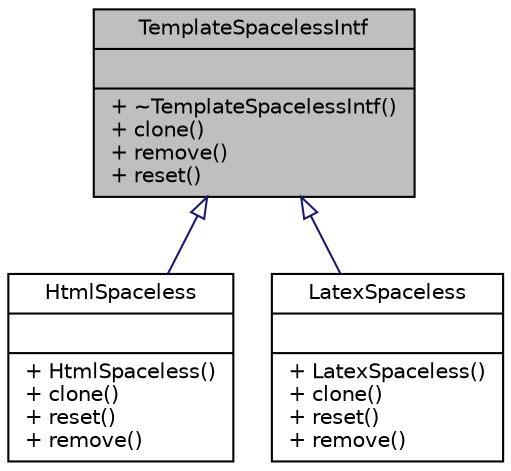 digraph "TemplateSpacelessIntf"
{
 // LATEX_PDF_SIZE
  edge [fontname="Helvetica",fontsize="10",labelfontname="Helvetica",labelfontsize="10"];
  node [fontname="Helvetica",fontsize="10",shape=record];
  Node1 [label="{TemplateSpacelessIntf\n||+ ~TemplateSpacelessIntf()\l+ clone()\l+ remove()\l+ reset()\l}",height=0.2,width=0.4,color="black", fillcolor="grey75", style="filled", fontcolor="black",tooltip="Interface used to remove redundant spaces inside a spaceless block."];
  Node1 -> Node2 [dir="back",color="midnightblue",fontsize="10",style="solid",arrowtail="onormal",fontname="Helvetica"];
  Node2 [label="{HtmlSpaceless\n||+ HtmlSpaceless()\l+ clone()\l+ reset()\l+ remove()\l}",height=0.2,width=0.4,color="black", fillcolor="white", style="filled",URL="$classHtmlSpaceless.html",tooltip=" "];
  Node1 -> Node3 [dir="back",color="midnightblue",fontsize="10",style="solid",arrowtail="onormal",fontname="Helvetica"];
  Node3 [label="{LatexSpaceless\n||+ LatexSpaceless()\l+ clone()\l+ reset()\l+ remove()\l}",height=0.2,width=0.4,color="black", fillcolor="white", style="filled",URL="$classLatexSpaceless.html",tooltip=" "];
}
